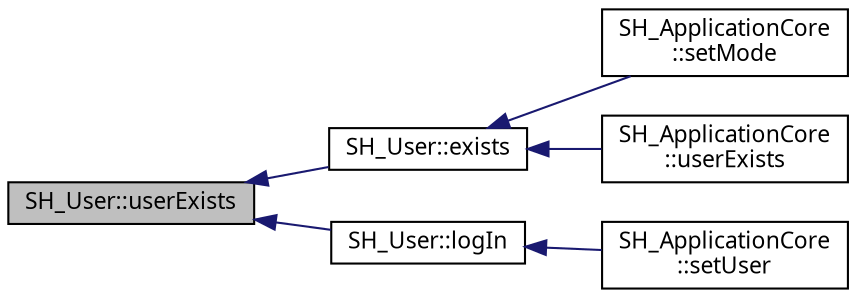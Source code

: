 digraph "SH_User::userExists"
{
 // INTERACTIVE_SVG=YES
  bgcolor="transparent";
  edge [fontname="Verdana",fontsize="11",labelfontname="Verdana",labelfontsize="11"];
  node [fontname="Verdana",fontsize="11",shape=record];
  rankdir="LR";
  Node1 [label="SH_User::userExists",height=0.2,width=0.4,color="black", fillcolor="grey75", style="filled" fontcolor="black"];
  Node1 -> Node2 [dir="back",color="midnightblue",fontsize="11",style="solid",fontname="Verdana"];
  Node2 [label="SH_User::exists",height=0.2,width=0.4,color="black",URL="$classSH__User.html#aeefcf386df717163d07e17c48205814b"];
  Node2 -> Node3 [dir="back",color="midnightblue",fontsize="11",style="solid",fontname="Verdana"];
  Node3 [label="SH_ApplicationCore\l::setMode",height=0.2,width=0.4,color="black",URL="$classSH__ApplicationCore.html#a2bfe19528b27831332559d5d2cd24d25",tooltip="Modifie le mode dans lequel se trouve l&#39;application. "];
  Node2 -> Node4 [dir="back",color="midnightblue",fontsize="11",style="solid",fontname="Verdana"];
  Node4 [label="SH_ApplicationCore\l::userExists",height=0.2,width=0.4,color="black",URL="$classSH__ApplicationCore.html#a63afe07c7ef380f8709854aba85fdb9e",tooltip="Vérifie s&#39;il existe un utilisateur avec le pseudo fourni. "];
  Node1 -> Node5 [dir="back",color="midnightblue",fontsize="11",style="solid",fontname="Verdana"];
  Node5 [label="SH_User::logIn",height=0.2,width=0.4,color="black",URL="$classSH__User.html#a98e3e3ca706a6988e6d7af23ce8bb82a"];
  Node5 -> Node6 [dir="back",color="midnightblue",fontsize="11",style="solid",fontname="Verdana"];
  Node6 [label="SH_ApplicationCore\l::setUser",height=0.2,width=0.4,color="black",URL="$classSH__ApplicationCore.html#a2dd5c029a2ea348f1dfd0a60dea476e4",tooltip="Modifie l&#39;utilisateur actuel. "];
}
